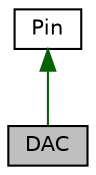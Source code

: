 digraph "DAC"
{
 // LATEX_PDF_SIZE
  edge [fontname="Helvetica",fontsize="10",labelfontname="Helvetica",labelfontsize="10"];
  node [fontname="Helvetica",fontsize="10",shape=record];
  Node1 [label="DAC",height=0.2,width=0.4,color="black", fillcolor="grey75", style="filled", fontcolor="black",tooltip="Clase del objeto DAC FUNCIONAMIENTO: Realiza una conversion digital->analógica en un rango desde 0 ha..."];
  Node2 -> Node1 [dir="back",color="darkgreen",fontsize="10",style="solid",fontname="Helvetica"];
  Node2 [label="Pin",height=0.2,width=0.4,color="black", fillcolor="white", style="filled",URL="$class_pin.html",tooltip="Clase del objeto Pin."];
}
